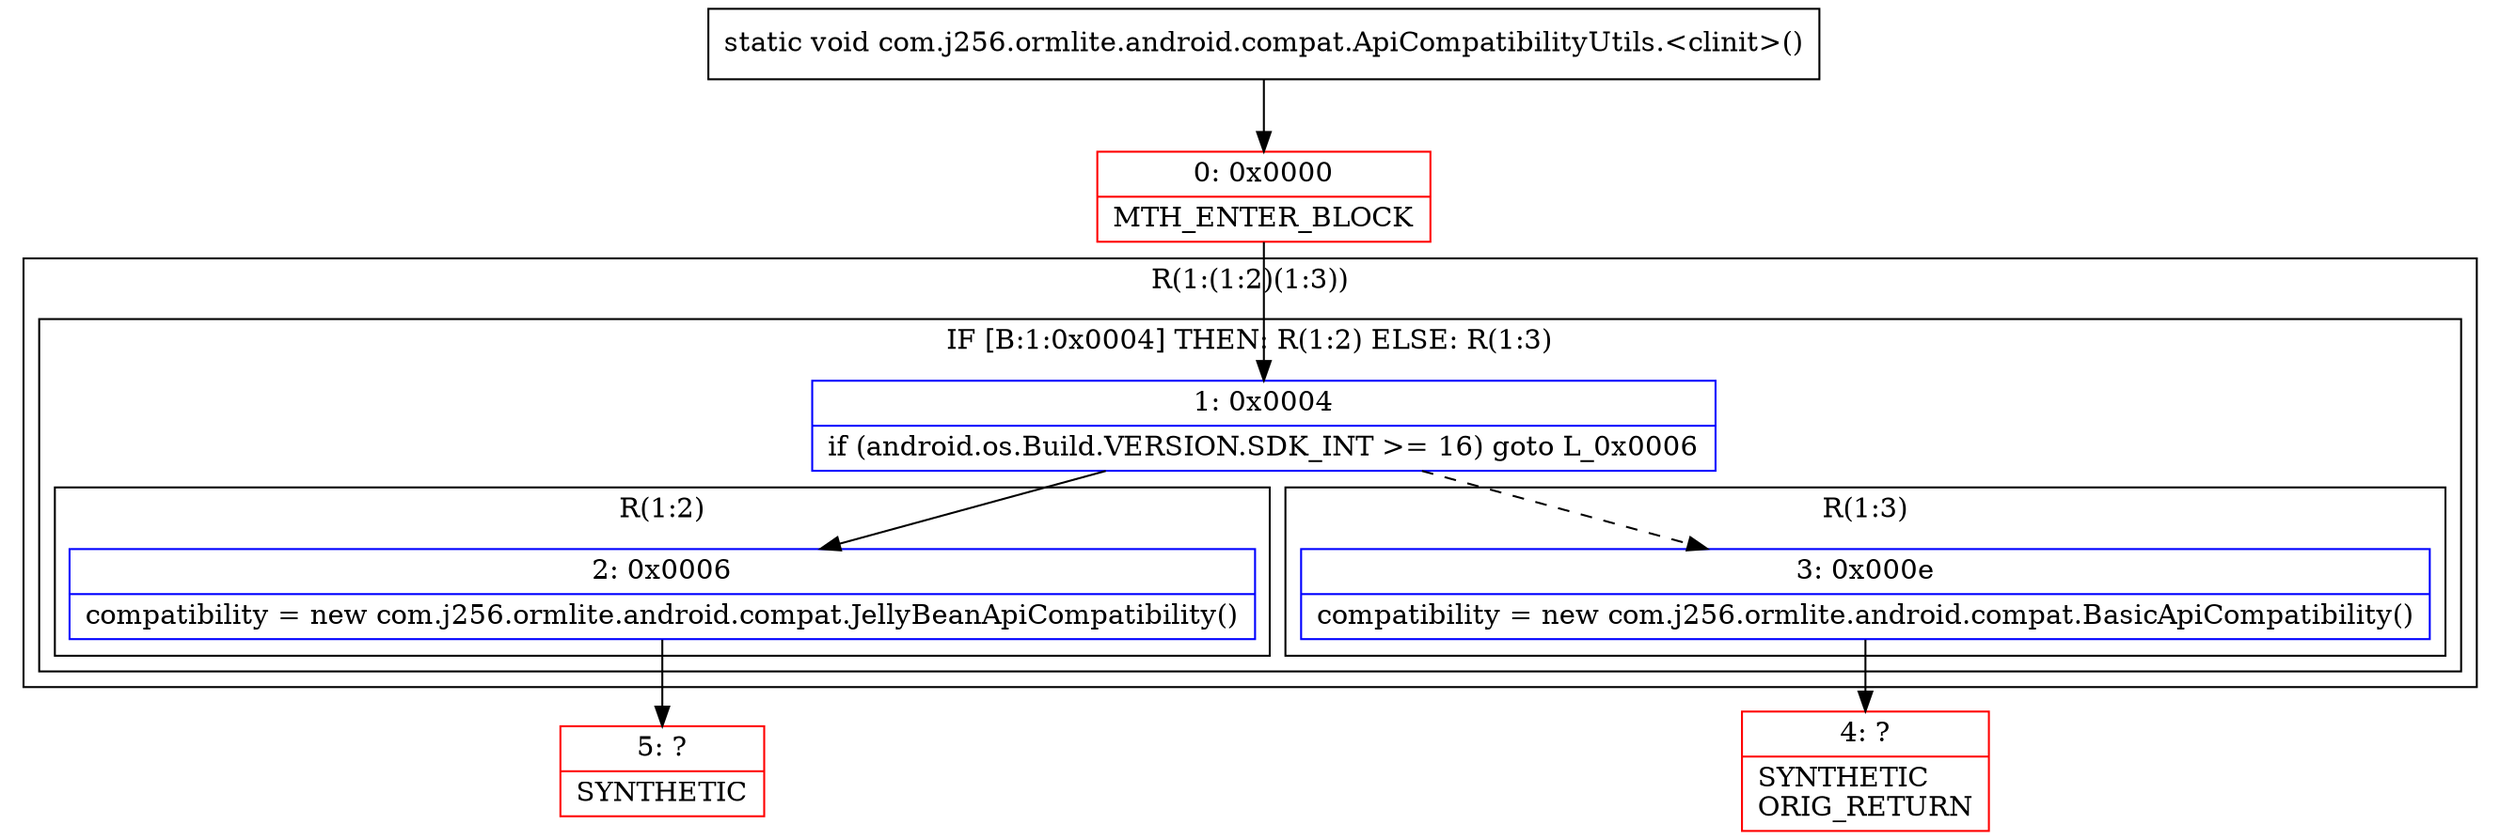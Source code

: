 digraph "CFG forcom.j256.ormlite.android.compat.ApiCompatibilityUtils.\<clinit\>()V" {
subgraph cluster_Region_1244421400 {
label = "R(1:(1:2)(1:3))";
node [shape=record,color=blue];
subgraph cluster_IfRegion_1702877621 {
label = "IF [B:1:0x0004] THEN: R(1:2) ELSE: R(1:3)";
node [shape=record,color=blue];
Node_1 [shape=record,label="{1\:\ 0x0004|if (android.os.Build.VERSION.SDK_INT \>= 16) goto L_0x0006\l}"];
subgraph cluster_Region_987072436 {
label = "R(1:2)";
node [shape=record,color=blue];
Node_2 [shape=record,label="{2\:\ 0x0006|compatibility = new com.j256.ormlite.android.compat.JellyBeanApiCompatibility()\l}"];
}
subgraph cluster_Region_319455490 {
label = "R(1:3)";
node [shape=record,color=blue];
Node_3 [shape=record,label="{3\:\ 0x000e|compatibility = new com.j256.ormlite.android.compat.BasicApiCompatibility()\l}"];
}
}
}
Node_0 [shape=record,color=red,label="{0\:\ 0x0000|MTH_ENTER_BLOCK\l}"];
Node_4 [shape=record,color=red,label="{4\:\ ?|SYNTHETIC\lORIG_RETURN\l}"];
Node_5 [shape=record,color=red,label="{5\:\ ?|SYNTHETIC\l}"];
MethodNode[shape=record,label="{static void com.j256.ormlite.android.compat.ApiCompatibilityUtils.\<clinit\>() }"];
MethodNode -> Node_0;
Node_1 -> Node_2;
Node_1 -> Node_3[style=dashed];
Node_2 -> Node_5;
Node_3 -> Node_4;
Node_0 -> Node_1;
}

